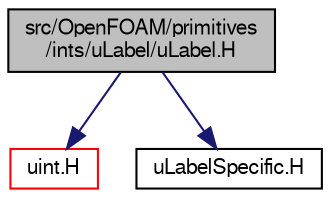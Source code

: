 digraph "src/OpenFOAM/primitives/ints/uLabel/uLabel.H"
{
  bgcolor="transparent";
  edge [fontname="FreeSans",fontsize="10",labelfontname="FreeSans",labelfontsize="10"];
  node [fontname="FreeSans",fontsize="10",shape=record];
  Node1 [label="src/OpenFOAM/primitives\l/ints/uLabel/uLabel.H",height=0.2,width=0.4,color="black", fillcolor="grey75", style="filled" fontcolor="black"];
  Node1 -> Node2 [color="midnightblue",fontsize="10",style="solid",fontname="FreeSans"];
  Node2 [label="uint.H",height=0.2,width=0.4,color="red",URL="$a08429.html",tooltip="System uinteger. "];
  Node1 -> Node3 [color="midnightblue",fontsize="10",style="solid",fontname="FreeSans"];
  Node3 [label="uLabelSpecific.H",height=0.2,width=0.4,color="black",URL="$a08439.html"];
}
